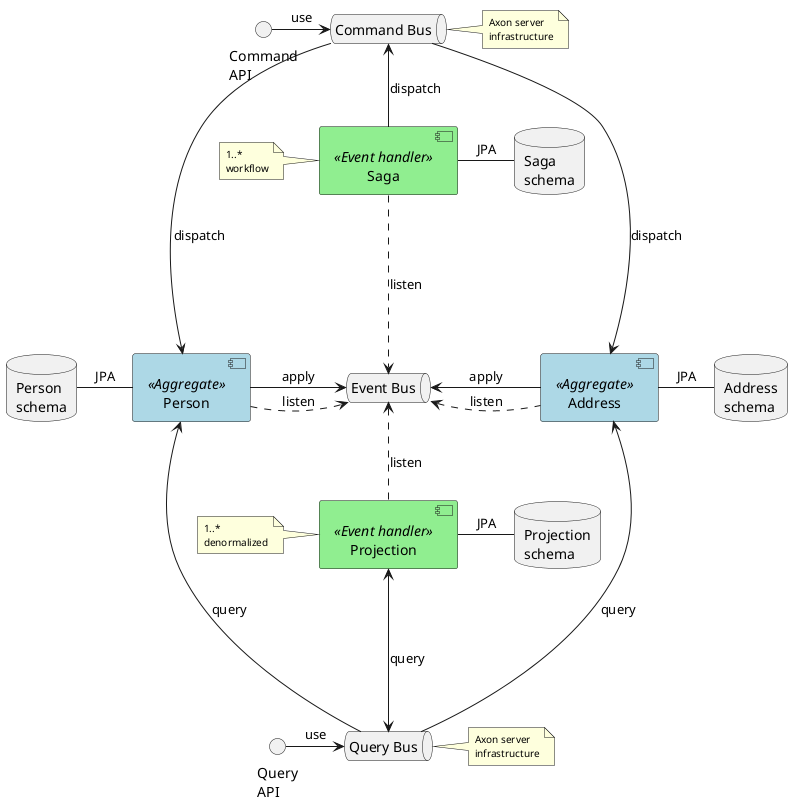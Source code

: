@startuml

skinparam component {
    backgroundColor<<Aggregate>> lightBlue
    backgroundColor<<Event handler>> lightGreen
}

skinparam noteFontSize 10

component "Person" <<Aggregate>> as P
database "Person\nschema" as PDB

component "Address" <<Aggregate>> as A
database "Address\nschema" as ADB

queue "Event Bus" as E

queue "Command Bus" as C

queue "Query Bus" as Q

interface "Command\nAPI" as CAPI
interface "Query\nAPI" as QAPI

component "Saga" <<Event handler>> as S
database "Saga\nschema" as SDB

component "Projection" <<Event handler>> as PR
database "Projection\nschema" as PRDB


CAPI -right-> C: "use"

C --down--> P: "dispatch"

C --down--> A: "dispatch"

P -left- PDB: "JPA"

A -right- ADB: "JPA"

P -right-> E: "apply"

E <.left. P: "listen"

A -left-> E: "apply"

A .left.> E: "listen"

S .down.> E: "listen"

S -up-> C: "dispatch"

S -right- SDB: "JPA"

PR .up.> E: "listen"

PR -right- PRDB: "JPA"

Q --up--> A: "query"

Q --up--> P: "query"

Q <-up-> PR: "query"

QAPI -right-> Q: "use"

note left of PR
1..*
denormalized
endnote

note left of S
1..*
workflow
endnote

note right of C
Axon server
infrastructure
endnote

note right of Q
Axon server
infrastructure
endnote


@enduml